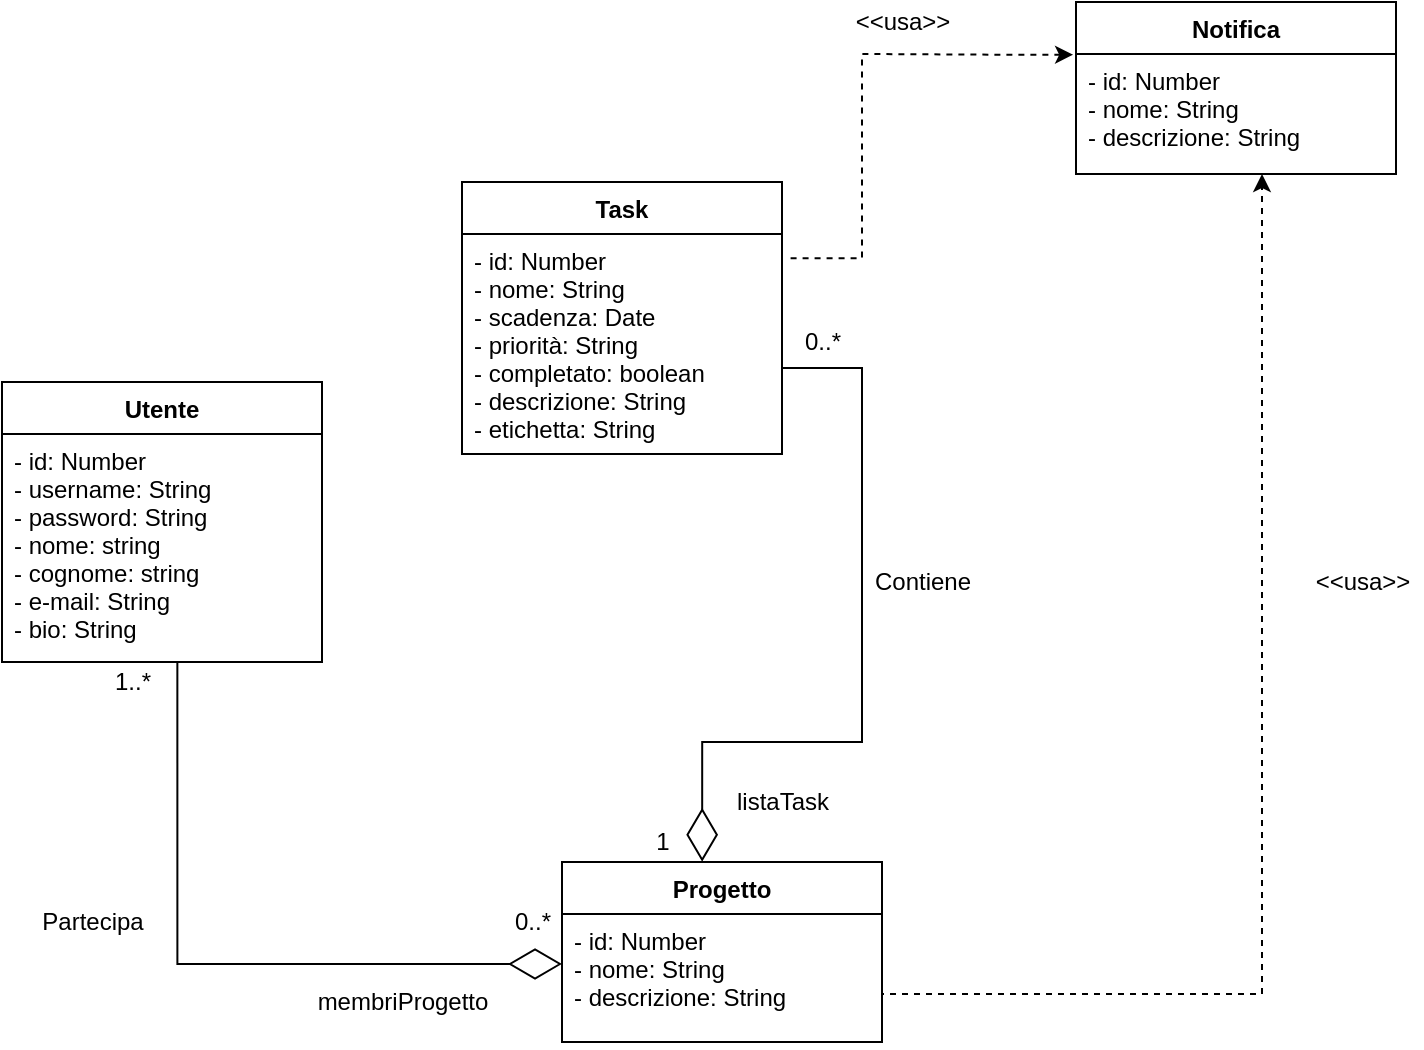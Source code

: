 <mxfile version="14.6.13" type="device"><diagram id="WZ51epJxJDgAHRpPRc9y" name="Page-1"><mxGraphModel dx="706" dy="1577" grid="1" gridSize="10" guides="1" tooltips="1" connect="1" arrows="1" fold="1" page="1" pageScale="1" pageWidth="827" pageHeight="1169" math="0" shadow="0"><root><mxCell id="0"/><mxCell id="1" parent="0"/><mxCell id="PaAS54F9p18WuEmalR5N-5" value="Utente" style="swimlane;fontStyle=1;align=center;verticalAlign=top;childLayout=stackLayout;horizontal=1;startSize=26;horizontalStack=0;resizeParent=1;resizeParentMax=0;resizeLast=0;collapsible=1;marginBottom=0;" parent="1" vertex="1"><mxGeometry x="290" y="100" width="160" height="140" as="geometry"/></mxCell><mxCell id="PaAS54F9p18WuEmalR5N-6" value="- id: Number&#10;- username: String&#10;- password: String&#10;- nome: string&#10;- cognome: string&#10;- e-mail: String&#10;- bio: String" style="text;strokeColor=none;fillColor=none;align=left;verticalAlign=top;spacingLeft=4;spacingRight=4;overflow=hidden;rotatable=0;points=[[0,0.5],[1,0.5]];portConstraint=eastwest;" parent="PaAS54F9p18WuEmalR5N-5" vertex="1"><mxGeometry y="26" width="160" height="114" as="geometry"/></mxCell><mxCell id="PaAS54F9p18WuEmalR5N-9" value="Progetto" style="swimlane;fontStyle=1;align=center;verticalAlign=top;childLayout=stackLayout;horizontal=1;startSize=26;horizontalStack=0;resizeParent=1;resizeParentMax=0;resizeLast=0;collapsible=1;marginBottom=0;" parent="1" vertex="1"><mxGeometry x="570" y="340" width="160" height="90" as="geometry"/></mxCell><mxCell id="PaAS54F9p18WuEmalR5N-10" value="- id: Number&#10;- nome: String &#10;- descrizione: String" style="text;strokeColor=none;fillColor=none;align=left;verticalAlign=top;spacingLeft=4;spacingRight=4;overflow=hidden;rotatable=0;points=[[0,0.5],[1,0.5]];portConstraint=eastwest;" parent="PaAS54F9p18WuEmalR5N-9" vertex="1"><mxGeometry y="26" width="160" height="64" as="geometry"/></mxCell><mxCell id="4jaHzl71BQLai-gZ2_qI-2" style="edgeStyle=orthogonalEdgeStyle;rounded=0;orthogonalLoop=1;jettySize=auto;html=1;endArrow=none;endFill=0;endSize=6;startArrow=diamondThin;startFill=0;startSize=24;entryX=0.548;entryY=1.004;entryDx=0;entryDy=0;entryPerimeter=0;" parent="1" source="PaAS54F9p18WuEmalR5N-10" target="PaAS54F9p18WuEmalR5N-6" edge="1"><mxGeometry relative="1" as="geometry"><Array as="points"><mxPoint x="378" y="391"/></Array><mxPoint x="560" y="397" as="sourcePoint"/><mxPoint x="200" y="240" as="targetPoint"/></mxGeometry></mxCell><mxCell id="PaAS54F9p18WuEmalR5N-13" value="Task" style="swimlane;fontStyle=1;align=center;verticalAlign=top;childLayout=stackLayout;horizontal=1;startSize=26;horizontalStack=0;resizeParent=1;resizeParentMax=0;resizeLast=0;collapsible=1;marginBottom=0;" parent="1" vertex="1"><mxGeometry x="520" width="160" height="136" as="geometry"/></mxCell><mxCell id="4jaHzl71BQLai-gZ2_qI-9" value="- id: Number&#10;- nome: String&#10;- scadenza: Date&#10;- priorità: String&#10;- completato: boolean&#10;- descrizione: String&#10;- etichetta: String" style="text;strokeColor=none;fillColor=none;align=left;verticalAlign=top;spacingLeft=4;spacingRight=4;overflow=hidden;rotatable=0;points=[[0,0.5],[1,0.5]];portConstraint=eastwest;" parent="PaAS54F9p18WuEmalR5N-13" vertex="1"><mxGeometry y="26" width="160" height="110" as="geometry"/></mxCell><mxCell id="4jaHzl71BQLai-gZ2_qI-11" style="edgeStyle=orthogonalEdgeStyle;rounded=0;orthogonalLoop=1;jettySize=auto;html=1;exitX=-0.009;exitY=0.006;exitDx=0;exitDy=0;entryX=1.01;entryY=0.11;entryDx=0;entryDy=0;entryPerimeter=0;endArrow=none;endFill=0;endSize=6;dashed=1;startArrow=classic;startFill=1;exitPerimeter=0;" parent="1" source="PaAS54F9p18WuEmalR5N-18" target="4jaHzl71BQLai-gZ2_qI-9" edge="1"><mxGeometry relative="1" as="geometry"><Array as="points"><mxPoint x="799" y="-64"/><mxPoint x="720" y="-64"/><mxPoint x="720" y="38"/></Array></mxGeometry></mxCell><mxCell id="PaAS54F9p18WuEmalR5N-17" value="Notifica" style="swimlane;fontStyle=1;align=center;verticalAlign=top;childLayout=stackLayout;horizontal=1;startSize=26;horizontalStack=0;resizeParent=1;resizeParentMax=0;resizeLast=0;collapsible=1;marginBottom=0;" parent="1" vertex="1"><mxGeometry x="827" y="-90" width="160" height="86" as="geometry"/></mxCell><mxCell id="PaAS54F9p18WuEmalR5N-18" value="- id: Number&#10;- nome: String&#10;- descrizione: String" style="text;strokeColor=none;fillColor=none;align=left;verticalAlign=top;spacingLeft=4;spacingRight=4;overflow=hidden;rotatable=0;points=[[0,0.5],[1,0.5]];portConstraint=eastwest;" parent="PaAS54F9p18WuEmalR5N-17" vertex="1"><mxGeometry y="26" width="160" height="60" as="geometry"/></mxCell><mxCell id="4jaHzl71BQLai-gZ2_qI-3" value="1..*" style="text;html=1;align=center;verticalAlign=middle;resizable=0;points=[];autosize=1;" parent="1" vertex="1"><mxGeometry x="340" y="240" width="30" height="20" as="geometry"/></mxCell><mxCell id="4jaHzl71BQLai-gZ2_qI-4" value="0..*" style="text;html=1;align=center;verticalAlign=middle;resizable=0;points=[];autosize=1;" parent="1" vertex="1"><mxGeometry x="540" y="360" width="30" height="20" as="geometry"/></mxCell><mxCell id="4jaHzl71BQLai-gZ2_qI-10" style="edgeStyle=orthogonalEdgeStyle;rounded=0;orthogonalLoop=1;jettySize=auto;html=1;exitX=1;exitY=0.5;exitDx=0;exitDy=0;endArrow=diamondThin;endFill=0;endSize=24;entryX=0.438;entryY=-0.002;entryDx=0;entryDy=0;entryPerimeter=0;" parent="1" source="4jaHzl71BQLai-gZ2_qI-9" target="PaAS54F9p18WuEmalR5N-9" edge="1"><mxGeometry relative="1" as="geometry"><mxPoint x="640" y="318" as="targetPoint"/><Array as="points"><mxPoint x="680" y="93"/><mxPoint x="720" y="93"/><mxPoint x="720" y="280"/><mxPoint x="640" y="280"/></Array></mxGeometry></mxCell><mxCell id="4jaHzl71BQLai-gZ2_qI-14" style="edgeStyle=orthogonalEdgeStyle;rounded=0;orthogonalLoop=1;jettySize=auto;html=1;exitX=1;exitY=0.5;exitDx=0;exitDy=0;endArrow=classic;endFill=1;endSize=6;dashed=1;startArrow=none;startFill=0;" parent="1" source="PaAS54F9p18WuEmalR5N-10" target="PaAS54F9p18WuEmalR5N-18" edge="1"><mxGeometry relative="1" as="geometry"><mxPoint x="847" y="70" as="targetPoint"/><Array as="points"><mxPoint x="920" y="406"/></Array></mxGeometry></mxCell><mxCell id="4jaHzl71BQLai-gZ2_qI-15" value="Partecipa" style="text;html=1;align=center;verticalAlign=middle;resizable=0;points=[];autosize=1;" parent="1" vertex="1"><mxGeometry x="300" y="360" width="70" height="20" as="geometry"/></mxCell><mxCell id="4jaHzl71BQLai-gZ2_qI-16" value="Contiene" style="text;html=1;align=center;verticalAlign=middle;resizable=0;points=[];autosize=1;" parent="1" vertex="1"><mxGeometry x="720" y="190" width="60" height="20" as="geometry"/></mxCell><mxCell id="4jaHzl71BQLai-gZ2_qI-17" value="&amp;lt;&amp;lt;usa&amp;gt;&amp;gt;" style="text;html=1;align=center;verticalAlign=middle;resizable=0;points=[];autosize=1;" parent="1" vertex="1"><mxGeometry x="940" y="190" width="60" height="20" as="geometry"/></mxCell><mxCell id="4jaHzl71BQLai-gZ2_qI-18" value="&amp;lt;&amp;lt;usa&amp;gt;&amp;gt;" style="text;html=1;align=center;verticalAlign=middle;resizable=0;points=[];autosize=1;" parent="1" vertex="1"><mxGeometry x="710" y="-90" width="60" height="20" as="geometry"/></mxCell><mxCell id="4jaHzl71BQLai-gZ2_qI-20" value="1" style="text;html=1;align=center;verticalAlign=middle;resizable=0;points=[];autosize=1;" parent="1" vertex="1"><mxGeometry x="610" y="320" width="20" height="20" as="geometry"/></mxCell><mxCell id="4jaHzl71BQLai-gZ2_qI-21" value="0..*" style="text;html=1;align=center;verticalAlign=middle;resizable=0;points=[];autosize=1;" parent="1" vertex="1"><mxGeometry x="685" y="70" width="30" height="20" as="geometry"/></mxCell><mxCell id="CxmK96T18WhK_FkI20SF-1" value="membriProgetto" style="text;html=1;align=center;verticalAlign=middle;resizable=0;points=[];autosize=1;strokeColor=none;" parent="1" vertex="1"><mxGeometry x="440" y="400" width="100" height="20" as="geometry"/></mxCell><mxCell id="PtZX-YWKmdi4U2cMehxU-1" value="listaTask" style="text;html=1;align=center;verticalAlign=middle;resizable=0;points=[];autosize=1;strokeColor=none;" parent="1" vertex="1"><mxGeometry x="650" y="300" width="60" height="20" as="geometry"/></mxCell></root></mxGraphModel></diagram></mxfile>